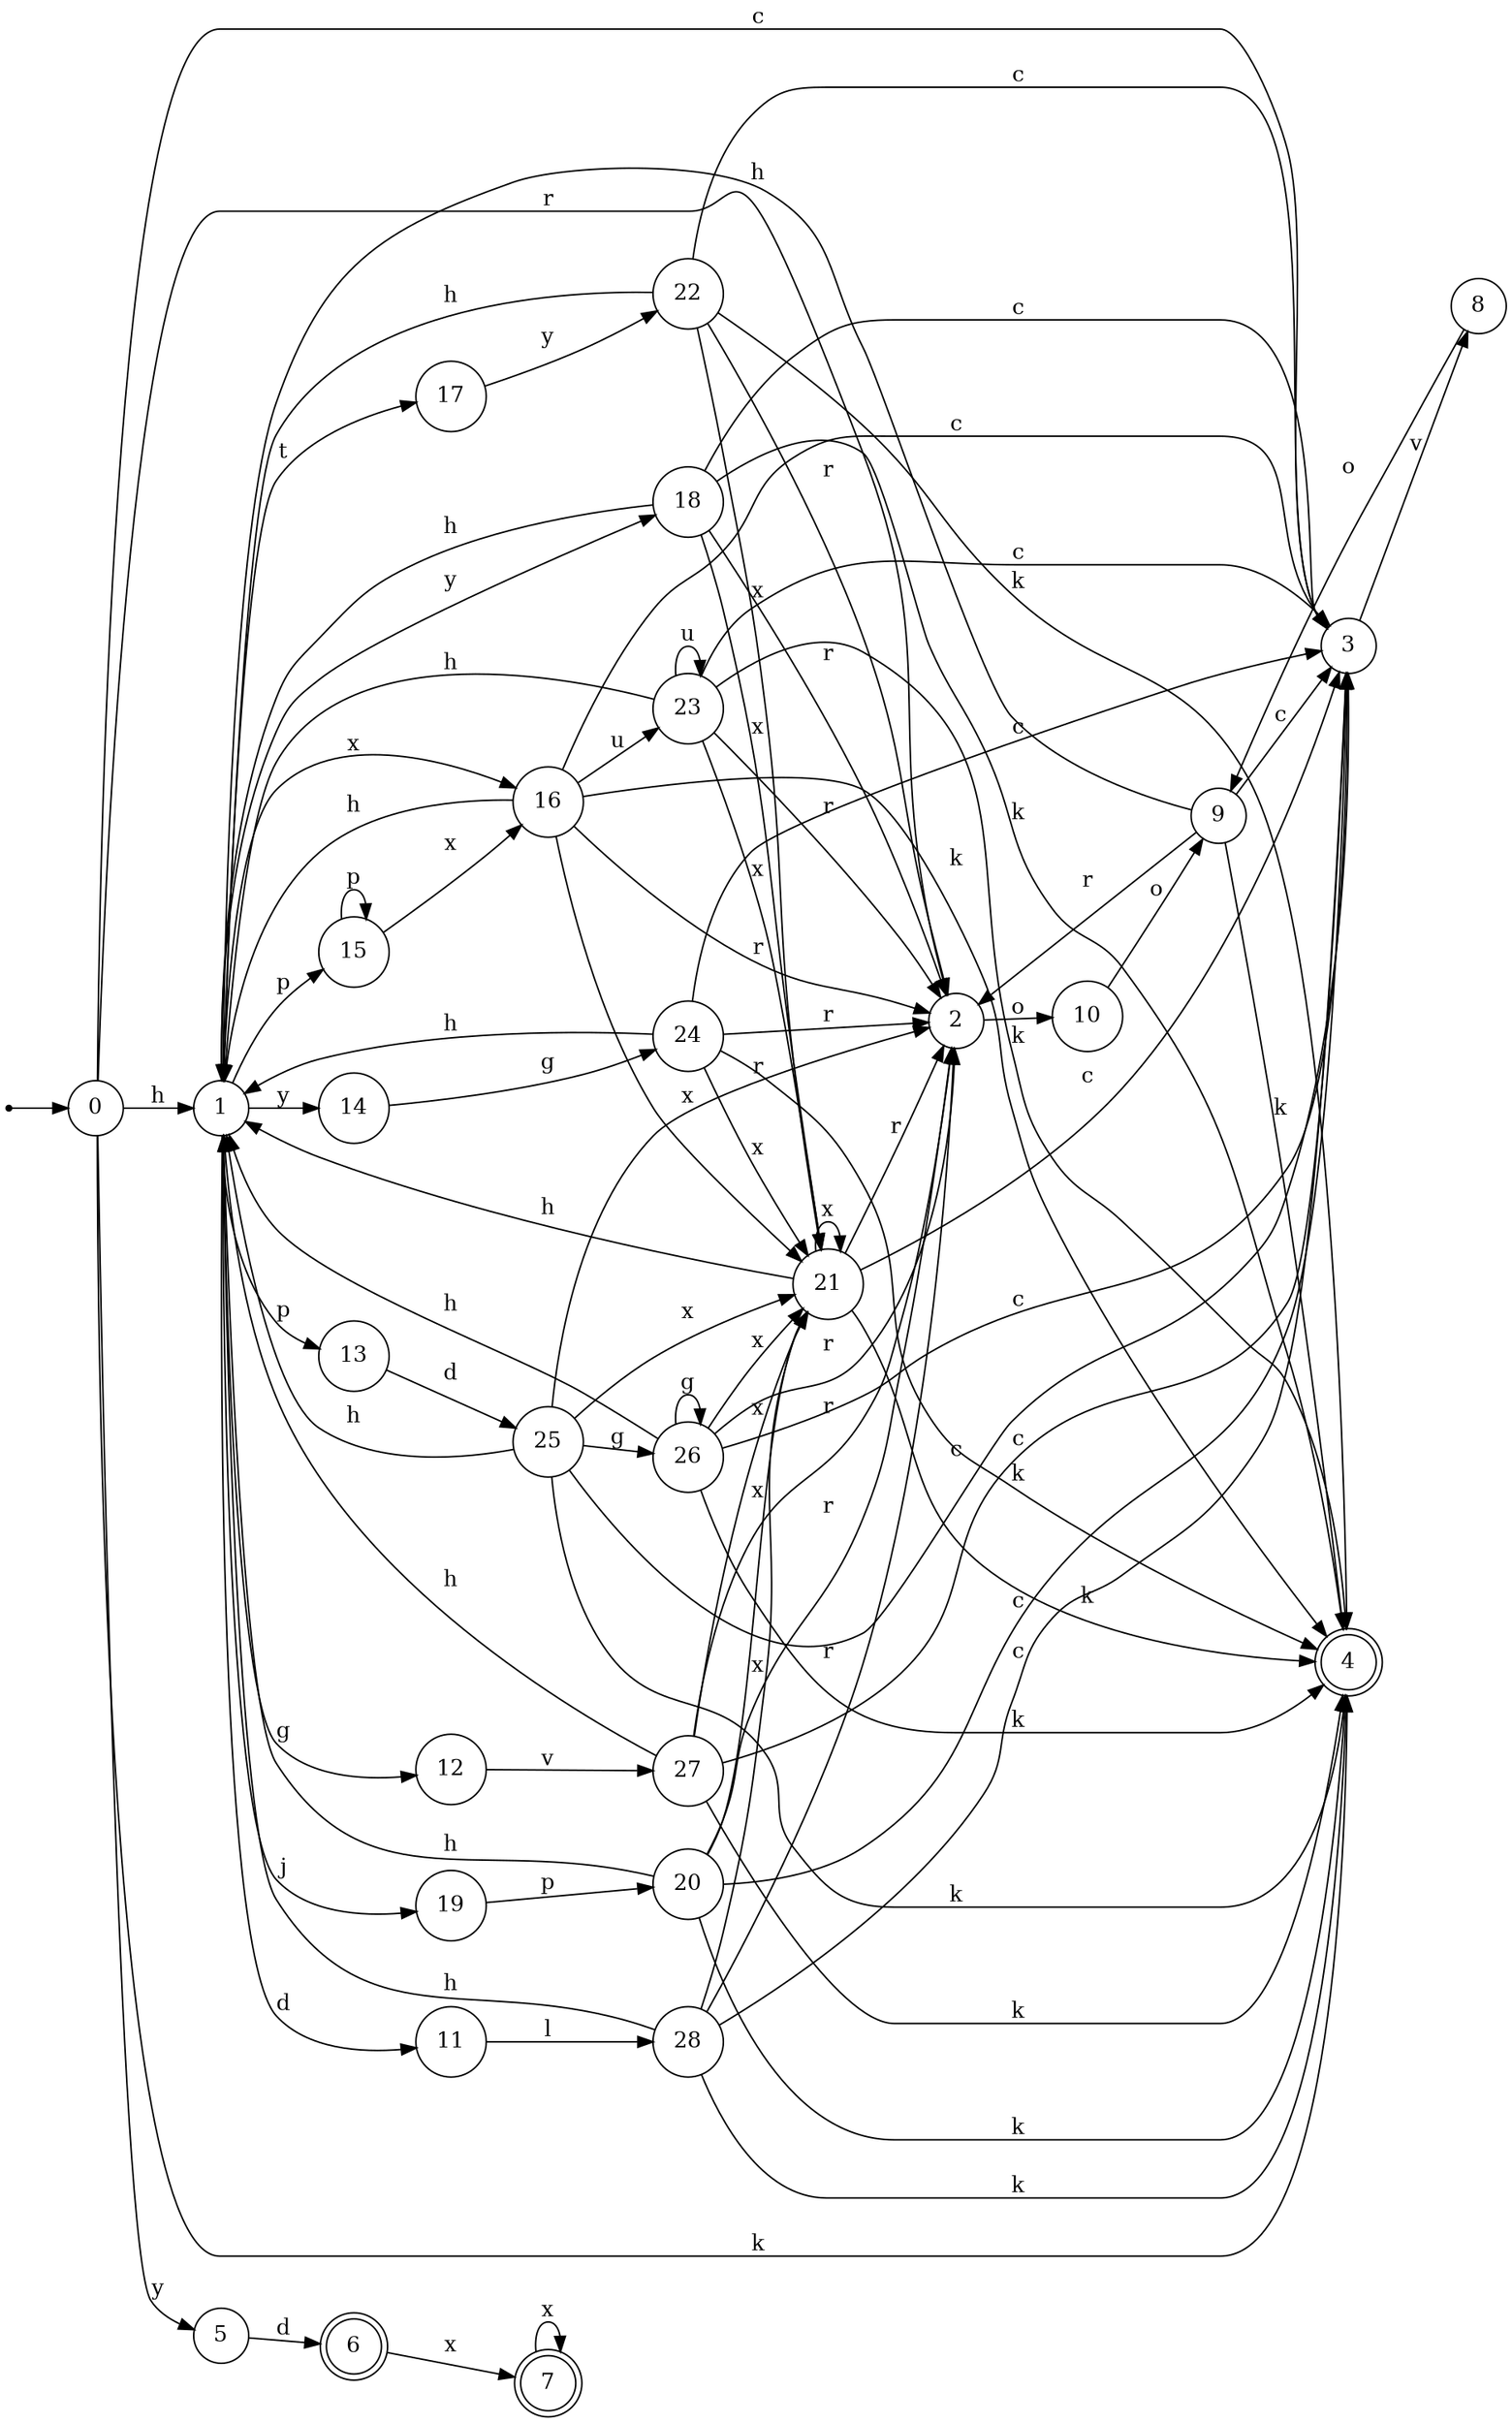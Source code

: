 digraph finite_state_machine {
rankdir=LR;
size="20,20";
node [shape = point]; "dummy0"
node [shape = circle]; "0";
"dummy0" -> "0";
node [shape = circle]; "1";
node [shape = circle]; "2";
node [shape = circle]; "3";
node [shape = doublecircle]; "4";node [shape = circle]; "5";
node [shape = doublecircle]; "6";node [shape = doublecircle]; "7";node [shape = circle]; "8";
node [shape = circle]; "9";
node [shape = circle]; "10";
node [shape = circle]; "11";
node [shape = circle]; "12";
node [shape = circle]; "13";
node [shape = circle]; "14";
node [shape = circle]; "15";
node [shape = circle]; "16";
node [shape = circle]; "17";
node [shape = circle]; "18";
node [shape = circle]; "19";
node [shape = circle]; "20";
node [shape = circle]; "21";
node [shape = circle]; "22";
node [shape = circle]; "23";
node [shape = circle]; "24";
node [shape = circle]; "25";
node [shape = circle]; "26";
node [shape = circle]; "27";
node [shape = circle]; "28";
"0" -> "1" [label = "h"];
 "0" -> "2" [label = "r"];
 "0" -> "3" [label = "c"];
 "0" -> "4" [label = "k"];
 "0" -> "5" [label = "y"];
 "5" -> "6" [label = "d"];
 "6" -> "7" [label = "x"];
 "7" -> "7" [label = "x"];
 "3" -> "8" [label = "v"];
 "8" -> "9" [label = "o"];
 "9" -> "2" [label = "r"];
 "9" -> "3" [label = "c"];
 "9" -> "1" [label = "h"];
 "9" -> "4" [label = "k"];
 "2" -> "10" [label = "o"];
 "10" -> "9" [label = "o"];
 "1" -> "11" [label = "d"];
 "1" -> "12" [label = "g"];
 "1" -> "13" [label = "p"];
 "1" -> "15" [label = "p"];
 "1" -> "18" [label = "y"];
 "1" -> "14" [label = "y"];
 "1" -> "16" [label = "x"];
 "1" -> "17" [label = "t"];
 "1" -> "19" [label = "j"];
 "19" -> "20" [label = "p"];
 "20" -> "1" [label = "h"];
 "20" -> "21" [label = "x"];
 "20" -> "2" [label = "r"];
 "20" -> "3" [label = "c"];
 "20" -> "4" [label = "k"];
 "21" -> "21" [label = "x"];
 "21" -> "1" [label = "h"];
 "21" -> "2" [label = "r"];
 "21" -> "3" [label = "c"];
 "21" -> "4" [label = "k"];
 "18" -> "1" [label = "h"];
 "18" -> "21" [label = "x"];
 "18" -> "2" [label = "r"];
 "18" -> "3" [label = "c"];
 "18" -> "4" [label = "k"];
 "17" -> "22" [label = "y"];
 "22" -> "1" [label = "h"];
 "22" -> "21" [label = "x"];
 "22" -> "2" [label = "r"];
 "22" -> "3" [label = "c"];
 "22" -> "4" [label = "k"];
 "16" -> "23" [label = "u"];
 "16" -> "1" [label = "h"];
 "16" -> "21" [label = "x"];
 "16" -> "2" [label = "r"];
 "16" -> "3" [label = "c"];
 "16" -> "4" [label = "k"];
 "23" -> "23" [label = "u"];
 "23" -> "1" [label = "h"];
 "23" -> "21" [label = "x"];
 "23" -> "2" [label = "r"];
 "23" -> "3" [label = "c"];
 "23" -> "4" [label = "k"];
 "15" -> "15" [label = "p"];
 "15" -> "16" [label = "x"];
 "14" -> "24" [label = "g"];
 "24" -> "1" [label = "h"];
 "24" -> "21" [label = "x"];
 "24" -> "2" [label = "r"];
 "24" -> "3" [label = "c"];
 "24" -> "4" [label = "k"];
 "13" -> "25" [label = "d"];
 "25" -> "26" [label = "g"];
 "25" -> "1" [label = "h"];
 "25" -> "21" [label = "x"];
 "25" -> "2" [label = "r"];
 "25" -> "3" [label = "c"];
 "25" -> "4" [label = "k"];
 "26" -> "26" [label = "g"];
 "26" -> "1" [label = "h"];
 "26" -> "21" [label = "x"];
 "26" -> "2" [label = "r"];
 "26" -> "3" [label = "c"];
 "26" -> "4" [label = "k"];
 "12" -> "27" [label = "v"];
 "27" -> "1" [label = "h"];
 "27" -> "21" [label = "x"];
 "27" -> "2" [label = "r"];
 "27" -> "3" [label = "c"];
 "27" -> "4" [label = "k"];
 "11" -> "28" [label = "l"];
 "28" -> "1" [label = "h"];
 "28" -> "21" [label = "x"];
 "28" -> "2" [label = "r"];
 "28" -> "3" [label = "c"];
 "28" -> "4" [label = "k"];
 }
